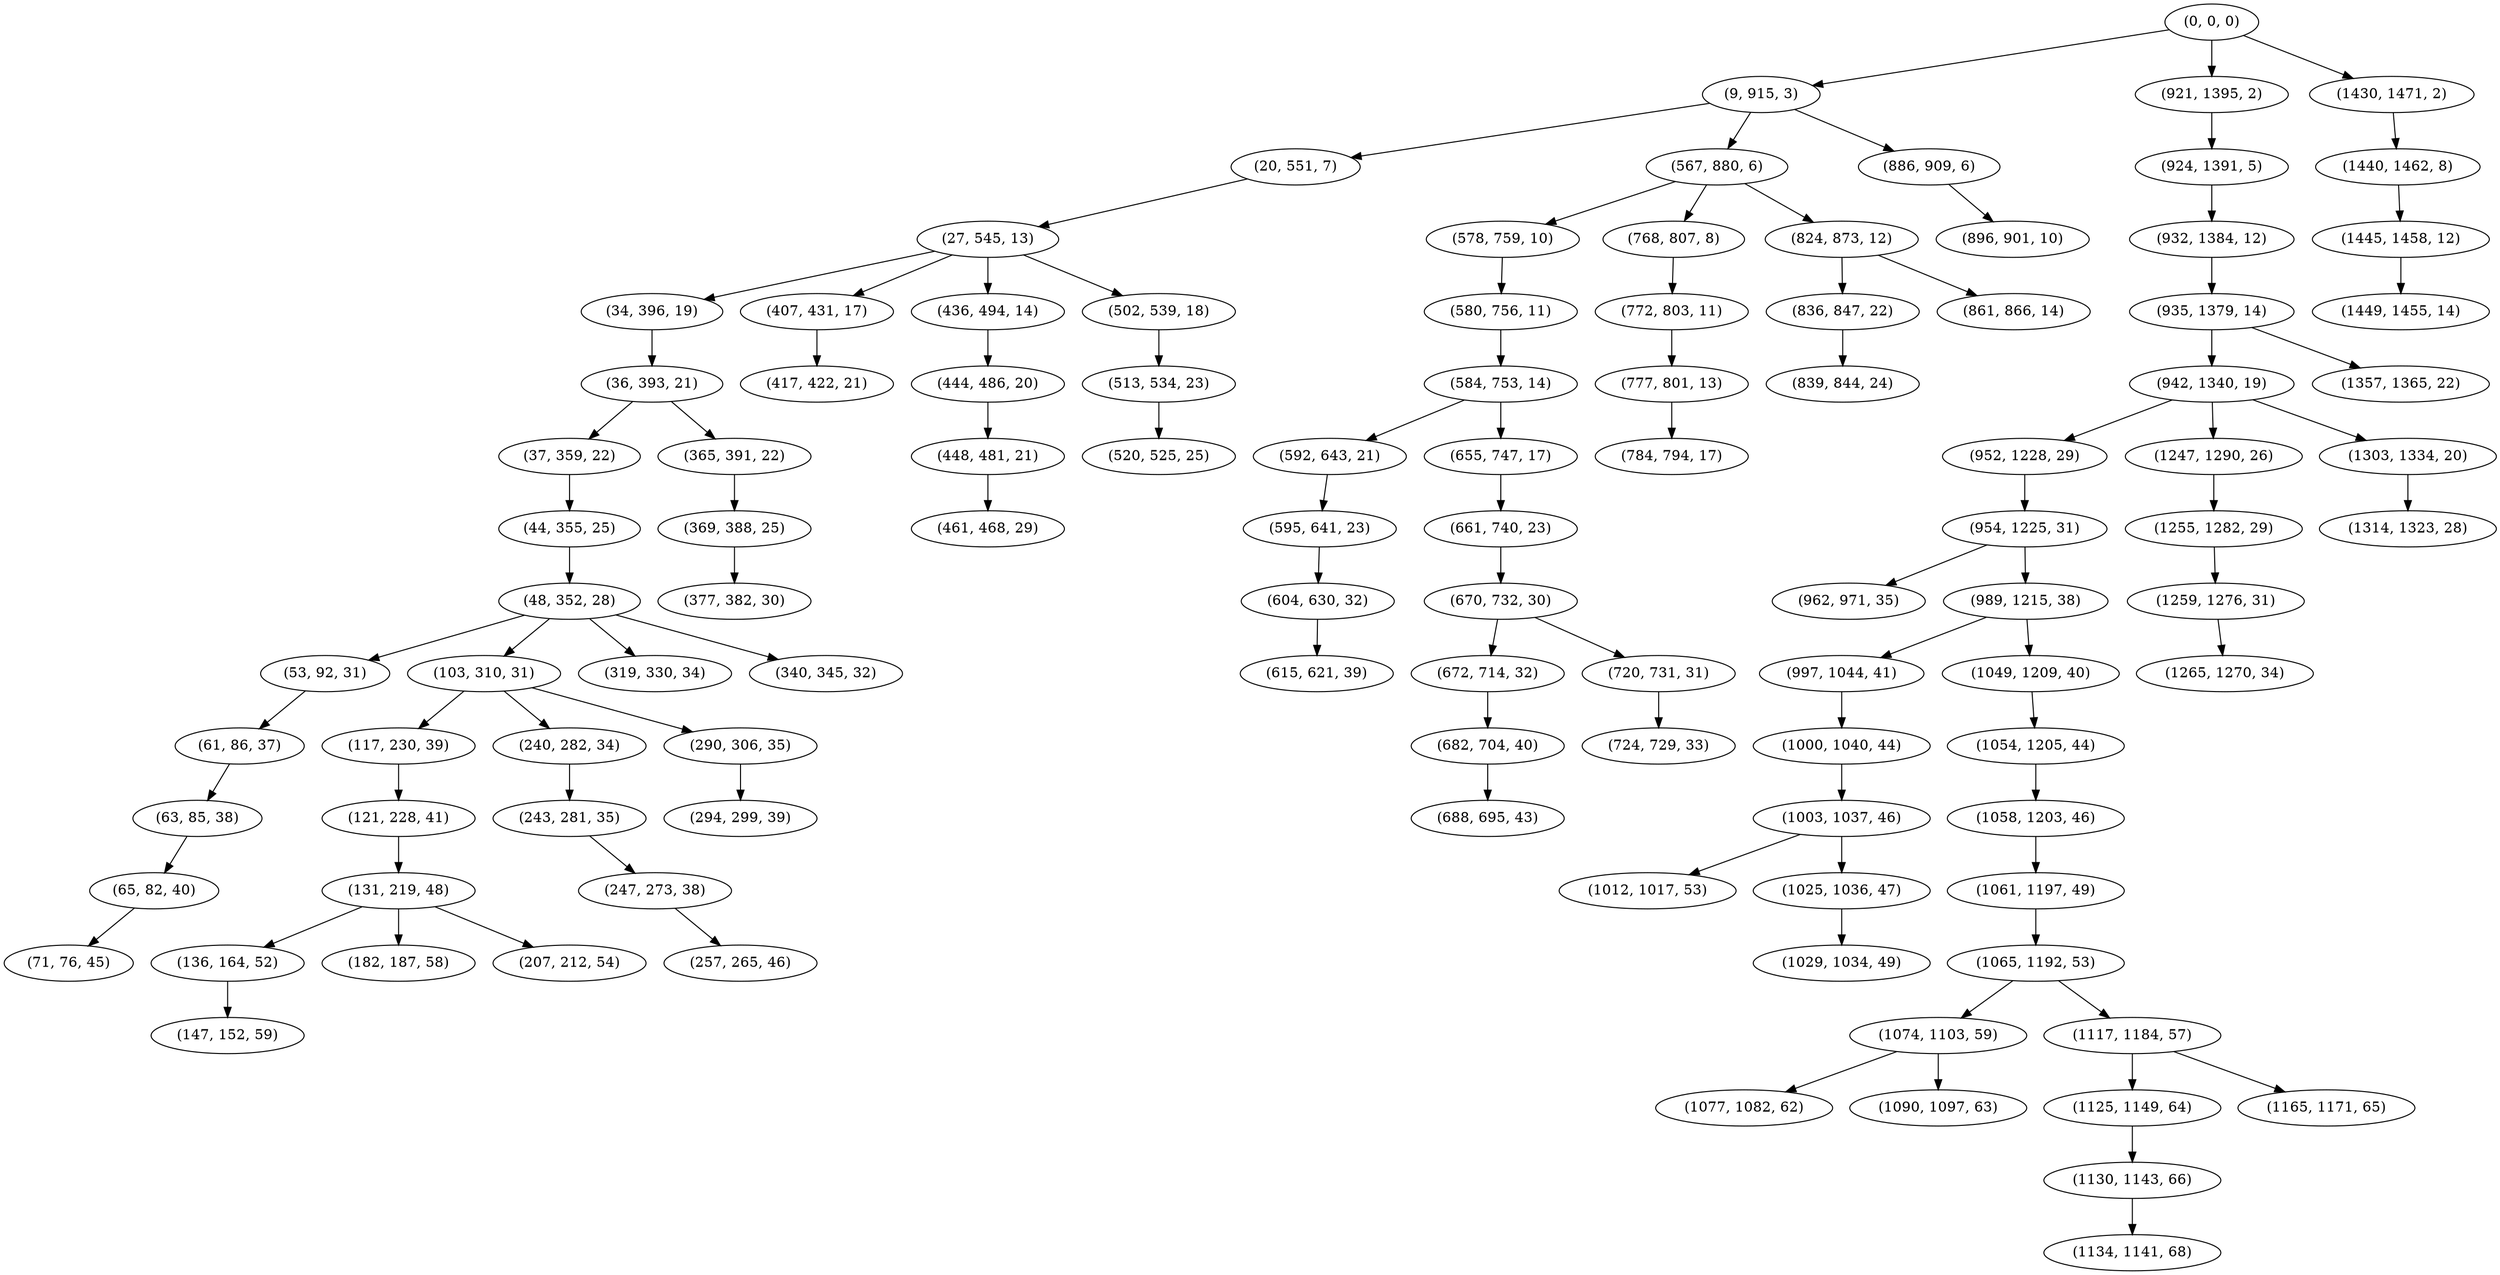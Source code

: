 digraph tree {
    "(0, 0, 0)";
    "(9, 915, 3)";
    "(20, 551, 7)";
    "(27, 545, 13)";
    "(34, 396, 19)";
    "(36, 393, 21)";
    "(37, 359, 22)";
    "(44, 355, 25)";
    "(48, 352, 28)";
    "(53, 92, 31)";
    "(61, 86, 37)";
    "(63, 85, 38)";
    "(65, 82, 40)";
    "(71, 76, 45)";
    "(103, 310, 31)";
    "(117, 230, 39)";
    "(121, 228, 41)";
    "(131, 219, 48)";
    "(136, 164, 52)";
    "(147, 152, 59)";
    "(182, 187, 58)";
    "(207, 212, 54)";
    "(240, 282, 34)";
    "(243, 281, 35)";
    "(247, 273, 38)";
    "(257, 265, 46)";
    "(290, 306, 35)";
    "(294, 299, 39)";
    "(319, 330, 34)";
    "(340, 345, 32)";
    "(365, 391, 22)";
    "(369, 388, 25)";
    "(377, 382, 30)";
    "(407, 431, 17)";
    "(417, 422, 21)";
    "(436, 494, 14)";
    "(444, 486, 20)";
    "(448, 481, 21)";
    "(461, 468, 29)";
    "(502, 539, 18)";
    "(513, 534, 23)";
    "(520, 525, 25)";
    "(567, 880, 6)";
    "(578, 759, 10)";
    "(580, 756, 11)";
    "(584, 753, 14)";
    "(592, 643, 21)";
    "(595, 641, 23)";
    "(604, 630, 32)";
    "(615, 621, 39)";
    "(655, 747, 17)";
    "(661, 740, 23)";
    "(670, 732, 30)";
    "(672, 714, 32)";
    "(682, 704, 40)";
    "(688, 695, 43)";
    "(720, 731, 31)";
    "(724, 729, 33)";
    "(768, 807, 8)";
    "(772, 803, 11)";
    "(777, 801, 13)";
    "(784, 794, 17)";
    "(824, 873, 12)";
    "(836, 847, 22)";
    "(839, 844, 24)";
    "(861, 866, 14)";
    "(886, 909, 6)";
    "(896, 901, 10)";
    "(921, 1395, 2)";
    "(924, 1391, 5)";
    "(932, 1384, 12)";
    "(935, 1379, 14)";
    "(942, 1340, 19)";
    "(952, 1228, 29)";
    "(954, 1225, 31)";
    "(962, 971, 35)";
    "(989, 1215, 38)";
    "(997, 1044, 41)";
    "(1000, 1040, 44)";
    "(1003, 1037, 46)";
    "(1012, 1017, 53)";
    "(1025, 1036, 47)";
    "(1029, 1034, 49)";
    "(1049, 1209, 40)";
    "(1054, 1205, 44)";
    "(1058, 1203, 46)";
    "(1061, 1197, 49)";
    "(1065, 1192, 53)";
    "(1074, 1103, 59)";
    "(1077, 1082, 62)";
    "(1090, 1097, 63)";
    "(1117, 1184, 57)";
    "(1125, 1149, 64)";
    "(1130, 1143, 66)";
    "(1134, 1141, 68)";
    "(1165, 1171, 65)";
    "(1247, 1290, 26)";
    "(1255, 1282, 29)";
    "(1259, 1276, 31)";
    "(1265, 1270, 34)";
    "(1303, 1334, 20)";
    "(1314, 1323, 28)";
    "(1357, 1365, 22)";
    "(1430, 1471, 2)";
    "(1440, 1462, 8)";
    "(1445, 1458, 12)";
    "(1449, 1455, 14)";
    "(0, 0, 0)" -> "(9, 915, 3)";
    "(0, 0, 0)" -> "(921, 1395, 2)";
    "(0, 0, 0)" -> "(1430, 1471, 2)";
    "(9, 915, 3)" -> "(20, 551, 7)";
    "(9, 915, 3)" -> "(567, 880, 6)";
    "(9, 915, 3)" -> "(886, 909, 6)";
    "(20, 551, 7)" -> "(27, 545, 13)";
    "(27, 545, 13)" -> "(34, 396, 19)";
    "(27, 545, 13)" -> "(407, 431, 17)";
    "(27, 545, 13)" -> "(436, 494, 14)";
    "(27, 545, 13)" -> "(502, 539, 18)";
    "(34, 396, 19)" -> "(36, 393, 21)";
    "(36, 393, 21)" -> "(37, 359, 22)";
    "(36, 393, 21)" -> "(365, 391, 22)";
    "(37, 359, 22)" -> "(44, 355, 25)";
    "(44, 355, 25)" -> "(48, 352, 28)";
    "(48, 352, 28)" -> "(53, 92, 31)";
    "(48, 352, 28)" -> "(103, 310, 31)";
    "(48, 352, 28)" -> "(319, 330, 34)";
    "(48, 352, 28)" -> "(340, 345, 32)";
    "(53, 92, 31)" -> "(61, 86, 37)";
    "(61, 86, 37)" -> "(63, 85, 38)";
    "(63, 85, 38)" -> "(65, 82, 40)";
    "(65, 82, 40)" -> "(71, 76, 45)";
    "(103, 310, 31)" -> "(117, 230, 39)";
    "(103, 310, 31)" -> "(240, 282, 34)";
    "(103, 310, 31)" -> "(290, 306, 35)";
    "(117, 230, 39)" -> "(121, 228, 41)";
    "(121, 228, 41)" -> "(131, 219, 48)";
    "(131, 219, 48)" -> "(136, 164, 52)";
    "(131, 219, 48)" -> "(182, 187, 58)";
    "(131, 219, 48)" -> "(207, 212, 54)";
    "(136, 164, 52)" -> "(147, 152, 59)";
    "(240, 282, 34)" -> "(243, 281, 35)";
    "(243, 281, 35)" -> "(247, 273, 38)";
    "(247, 273, 38)" -> "(257, 265, 46)";
    "(290, 306, 35)" -> "(294, 299, 39)";
    "(365, 391, 22)" -> "(369, 388, 25)";
    "(369, 388, 25)" -> "(377, 382, 30)";
    "(407, 431, 17)" -> "(417, 422, 21)";
    "(436, 494, 14)" -> "(444, 486, 20)";
    "(444, 486, 20)" -> "(448, 481, 21)";
    "(448, 481, 21)" -> "(461, 468, 29)";
    "(502, 539, 18)" -> "(513, 534, 23)";
    "(513, 534, 23)" -> "(520, 525, 25)";
    "(567, 880, 6)" -> "(578, 759, 10)";
    "(567, 880, 6)" -> "(768, 807, 8)";
    "(567, 880, 6)" -> "(824, 873, 12)";
    "(578, 759, 10)" -> "(580, 756, 11)";
    "(580, 756, 11)" -> "(584, 753, 14)";
    "(584, 753, 14)" -> "(592, 643, 21)";
    "(584, 753, 14)" -> "(655, 747, 17)";
    "(592, 643, 21)" -> "(595, 641, 23)";
    "(595, 641, 23)" -> "(604, 630, 32)";
    "(604, 630, 32)" -> "(615, 621, 39)";
    "(655, 747, 17)" -> "(661, 740, 23)";
    "(661, 740, 23)" -> "(670, 732, 30)";
    "(670, 732, 30)" -> "(672, 714, 32)";
    "(670, 732, 30)" -> "(720, 731, 31)";
    "(672, 714, 32)" -> "(682, 704, 40)";
    "(682, 704, 40)" -> "(688, 695, 43)";
    "(720, 731, 31)" -> "(724, 729, 33)";
    "(768, 807, 8)" -> "(772, 803, 11)";
    "(772, 803, 11)" -> "(777, 801, 13)";
    "(777, 801, 13)" -> "(784, 794, 17)";
    "(824, 873, 12)" -> "(836, 847, 22)";
    "(824, 873, 12)" -> "(861, 866, 14)";
    "(836, 847, 22)" -> "(839, 844, 24)";
    "(886, 909, 6)" -> "(896, 901, 10)";
    "(921, 1395, 2)" -> "(924, 1391, 5)";
    "(924, 1391, 5)" -> "(932, 1384, 12)";
    "(932, 1384, 12)" -> "(935, 1379, 14)";
    "(935, 1379, 14)" -> "(942, 1340, 19)";
    "(935, 1379, 14)" -> "(1357, 1365, 22)";
    "(942, 1340, 19)" -> "(952, 1228, 29)";
    "(942, 1340, 19)" -> "(1247, 1290, 26)";
    "(942, 1340, 19)" -> "(1303, 1334, 20)";
    "(952, 1228, 29)" -> "(954, 1225, 31)";
    "(954, 1225, 31)" -> "(962, 971, 35)";
    "(954, 1225, 31)" -> "(989, 1215, 38)";
    "(989, 1215, 38)" -> "(997, 1044, 41)";
    "(989, 1215, 38)" -> "(1049, 1209, 40)";
    "(997, 1044, 41)" -> "(1000, 1040, 44)";
    "(1000, 1040, 44)" -> "(1003, 1037, 46)";
    "(1003, 1037, 46)" -> "(1012, 1017, 53)";
    "(1003, 1037, 46)" -> "(1025, 1036, 47)";
    "(1025, 1036, 47)" -> "(1029, 1034, 49)";
    "(1049, 1209, 40)" -> "(1054, 1205, 44)";
    "(1054, 1205, 44)" -> "(1058, 1203, 46)";
    "(1058, 1203, 46)" -> "(1061, 1197, 49)";
    "(1061, 1197, 49)" -> "(1065, 1192, 53)";
    "(1065, 1192, 53)" -> "(1074, 1103, 59)";
    "(1065, 1192, 53)" -> "(1117, 1184, 57)";
    "(1074, 1103, 59)" -> "(1077, 1082, 62)";
    "(1074, 1103, 59)" -> "(1090, 1097, 63)";
    "(1117, 1184, 57)" -> "(1125, 1149, 64)";
    "(1117, 1184, 57)" -> "(1165, 1171, 65)";
    "(1125, 1149, 64)" -> "(1130, 1143, 66)";
    "(1130, 1143, 66)" -> "(1134, 1141, 68)";
    "(1247, 1290, 26)" -> "(1255, 1282, 29)";
    "(1255, 1282, 29)" -> "(1259, 1276, 31)";
    "(1259, 1276, 31)" -> "(1265, 1270, 34)";
    "(1303, 1334, 20)" -> "(1314, 1323, 28)";
    "(1430, 1471, 2)" -> "(1440, 1462, 8)";
    "(1440, 1462, 8)" -> "(1445, 1458, 12)";
    "(1445, 1458, 12)" -> "(1449, 1455, 14)";
}
